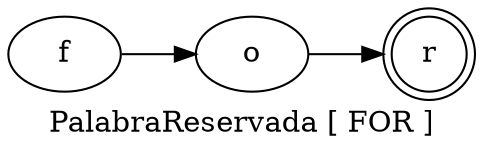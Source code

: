 digraph grafico {
rankdir=LR;
label="PalabraReservada [ FOR ]";
node0 [label="f"];
node0 -> node1;
node1 [label="o"];
node1 -> node2;
node2 [label="r"];
node2 [shape=doublecircle];
}
